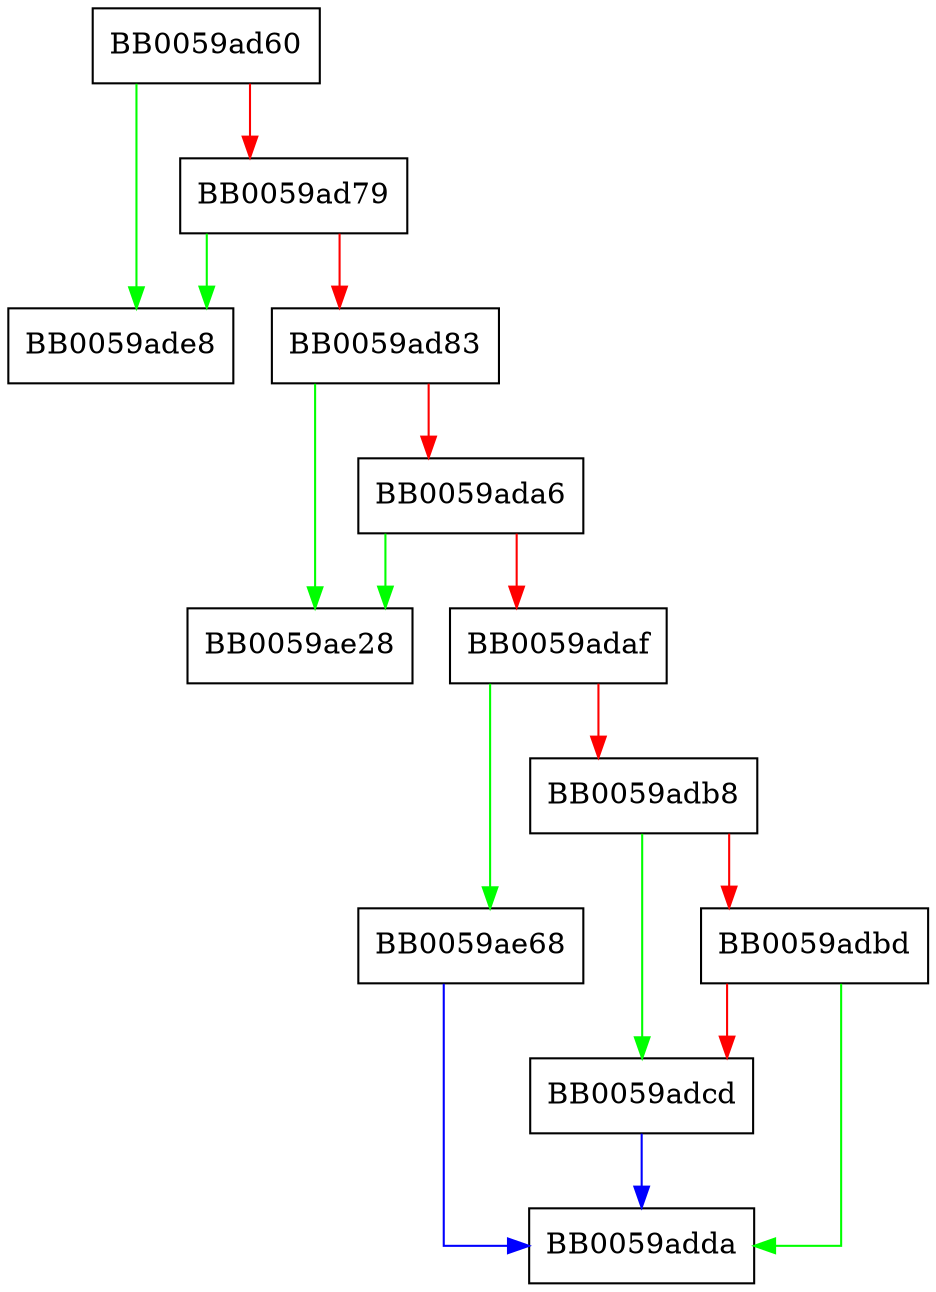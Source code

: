 digraph pkey_ecx_derive25519 {
  node [shape="box"];
  graph [splines=ortho];
  BB0059ad60 -> BB0059ade8 [color="green"];
  BB0059ad60 -> BB0059ad79 [color="red"];
  BB0059ad79 -> BB0059ade8 [color="green"];
  BB0059ad79 -> BB0059ad83 [color="red"];
  BB0059ad83 -> BB0059ae28 [color="green"];
  BB0059ad83 -> BB0059ada6 [color="red"];
  BB0059ada6 -> BB0059ae28 [color="green"];
  BB0059ada6 -> BB0059adaf [color="red"];
  BB0059adaf -> BB0059ae68 [color="green"];
  BB0059adaf -> BB0059adb8 [color="red"];
  BB0059adb8 -> BB0059adcd [color="green"];
  BB0059adb8 -> BB0059adbd [color="red"];
  BB0059adbd -> BB0059adda [color="green"];
  BB0059adbd -> BB0059adcd [color="red"];
  BB0059adcd -> BB0059adda [color="blue"];
  BB0059ae68 -> BB0059adda [color="blue"];
}
